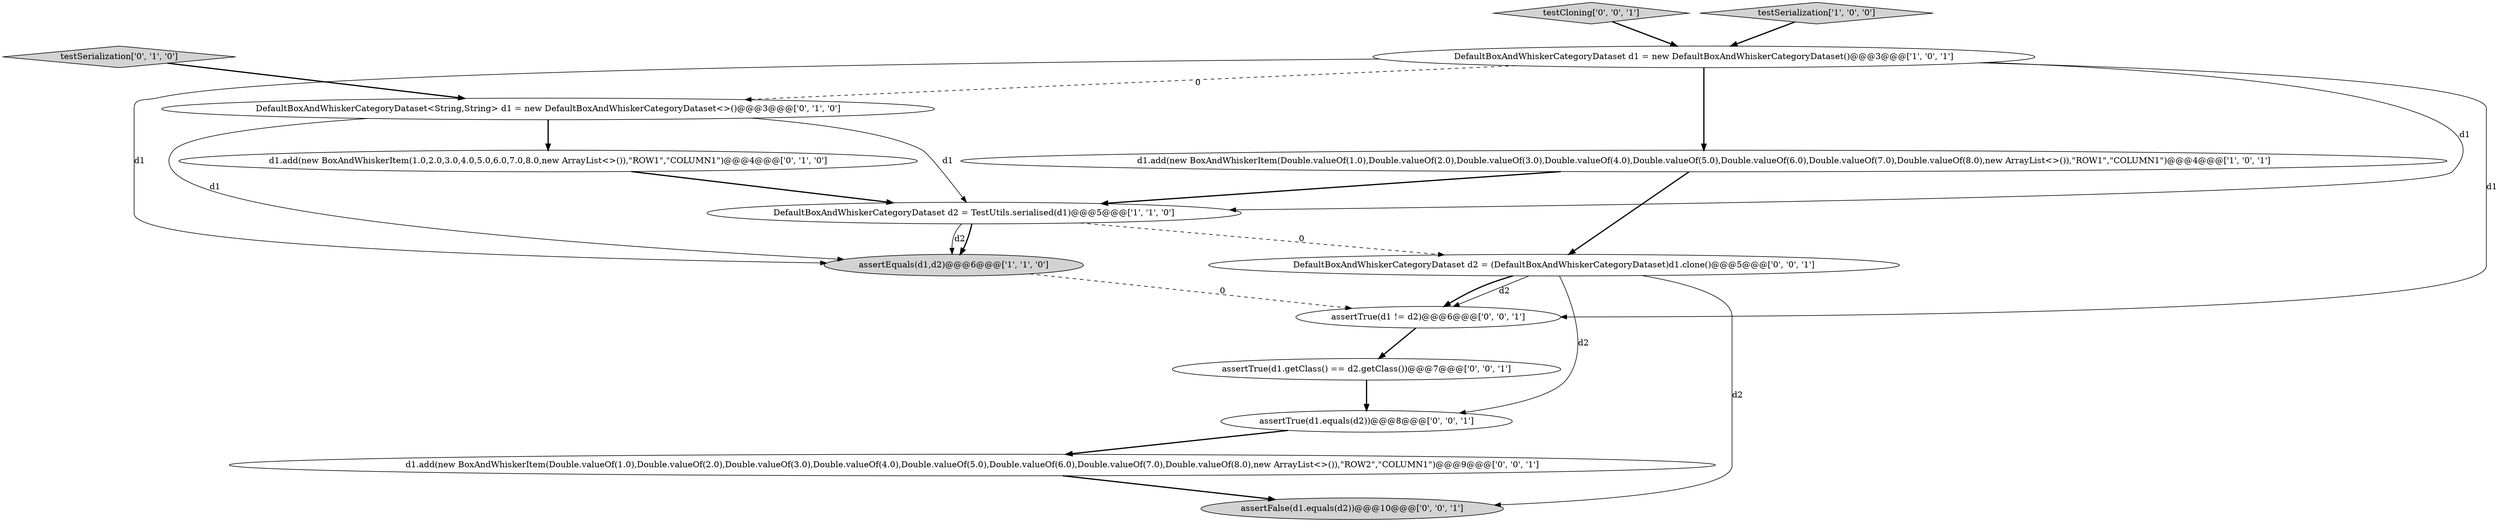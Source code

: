 digraph {
13 [style = filled, label = "d1.add(new BoxAndWhiskerItem(Double.valueOf(1.0),Double.valueOf(2.0),Double.valueOf(3.0),Double.valueOf(4.0),Double.valueOf(5.0),Double.valueOf(6.0),Double.valueOf(7.0),Double.valueOf(8.0),new ArrayList<>()),\"ROW2\",\"COLUMN1\")@@@9@@@['0', '0', '1']", fillcolor = white, shape = ellipse image = "AAA0AAABBB3BBB"];
2 [style = filled, label = "d1.add(new BoxAndWhiskerItem(Double.valueOf(1.0),Double.valueOf(2.0),Double.valueOf(3.0),Double.valueOf(4.0),Double.valueOf(5.0),Double.valueOf(6.0),Double.valueOf(7.0),Double.valueOf(8.0),new ArrayList<>()),\"ROW1\",\"COLUMN1\")@@@4@@@['1', '0', '1']", fillcolor = white, shape = ellipse image = "AAA0AAABBB1BBB"];
3 [style = filled, label = "assertEquals(d1,d2)@@@6@@@['1', '1', '0']", fillcolor = lightgray, shape = ellipse image = "AAA0AAABBB1BBB"];
6 [style = filled, label = "testSerialization['0', '1', '0']", fillcolor = lightgray, shape = diamond image = "AAA0AAABBB2BBB"];
8 [style = filled, label = "assertTrue(d1 != d2)@@@6@@@['0', '0', '1']", fillcolor = white, shape = ellipse image = "AAA0AAABBB3BBB"];
1 [style = filled, label = "DefaultBoxAndWhiskerCategoryDataset d2 = TestUtils.serialised(d1)@@@5@@@['1', '1', '0']", fillcolor = white, shape = ellipse image = "AAA0AAABBB1BBB"];
5 [style = filled, label = "d1.add(new BoxAndWhiskerItem(1.0,2.0,3.0,4.0,5.0,6.0,7.0,8.0,new ArrayList<>()),\"ROW1\",\"COLUMN1\")@@@4@@@['0', '1', '0']", fillcolor = white, shape = ellipse image = "AAA0AAABBB2BBB"];
7 [style = filled, label = "DefaultBoxAndWhiskerCategoryDataset<String,String> d1 = new DefaultBoxAndWhiskerCategoryDataset<>()@@@3@@@['0', '1', '0']", fillcolor = white, shape = ellipse image = "AAA1AAABBB2BBB"];
11 [style = filled, label = "assertTrue(d1.getClass() == d2.getClass())@@@7@@@['0', '0', '1']", fillcolor = white, shape = ellipse image = "AAA0AAABBB3BBB"];
0 [style = filled, label = "DefaultBoxAndWhiskerCategoryDataset d1 = new DefaultBoxAndWhiskerCategoryDataset()@@@3@@@['1', '0', '1']", fillcolor = white, shape = ellipse image = "AAA0AAABBB1BBB"];
10 [style = filled, label = "assertTrue(d1.equals(d2))@@@8@@@['0', '0', '1']", fillcolor = white, shape = ellipse image = "AAA0AAABBB3BBB"];
9 [style = filled, label = "assertFalse(d1.equals(d2))@@@10@@@['0', '0', '1']", fillcolor = lightgray, shape = ellipse image = "AAA0AAABBB3BBB"];
14 [style = filled, label = "testCloning['0', '0', '1']", fillcolor = lightgray, shape = diamond image = "AAA0AAABBB3BBB"];
12 [style = filled, label = "DefaultBoxAndWhiskerCategoryDataset d2 = (DefaultBoxAndWhiskerCategoryDataset)d1.clone()@@@5@@@['0', '0', '1']", fillcolor = white, shape = ellipse image = "AAA0AAABBB3BBB"];
4 [style = filled, label = "testSerialization['1', '0', '0']", fillcolor = lightgray, shape = diamond image = "AAA0AAABBB1BBB"];
0->7 [style = dashed, label="0"];
0->8 [style = solid, label="d1"];
5->1 [style = bold, label=""];
7->1 [style = solid, label="d1"];
12->8 [style = solid, label="d2"];
14->0 [style = bold, label=""];
0->1 [style = solid, label="d1"];
12->10 [style = solid, label="d2"];
8->11 [style = bold, label=""];
1->3 [style = solid, label="d2"];
7->3 [style = solid, label="d1"];
1->3 [style = bold, label=""];
11->10 [style = bold, label=""];
10->13 [style = bold, label=""];
2->1 [style = bold, label=""];
1->12 [style = dashed, label="0"];
7->5 [style = bold, label=""];
12->9 [style = solid, label="d2"];
13->9 [style = bold, label=""];
0->2 [style = bold, label=""];
6->7 [style = bold, label=""];
0->3 [style = solid, label="d1"];
4->0 [style = bold, label=""];
3->8 [style = dashed, label="0"];
12->8 [style = bold, label=""];
2->12 [style = bold, label=""];
}
